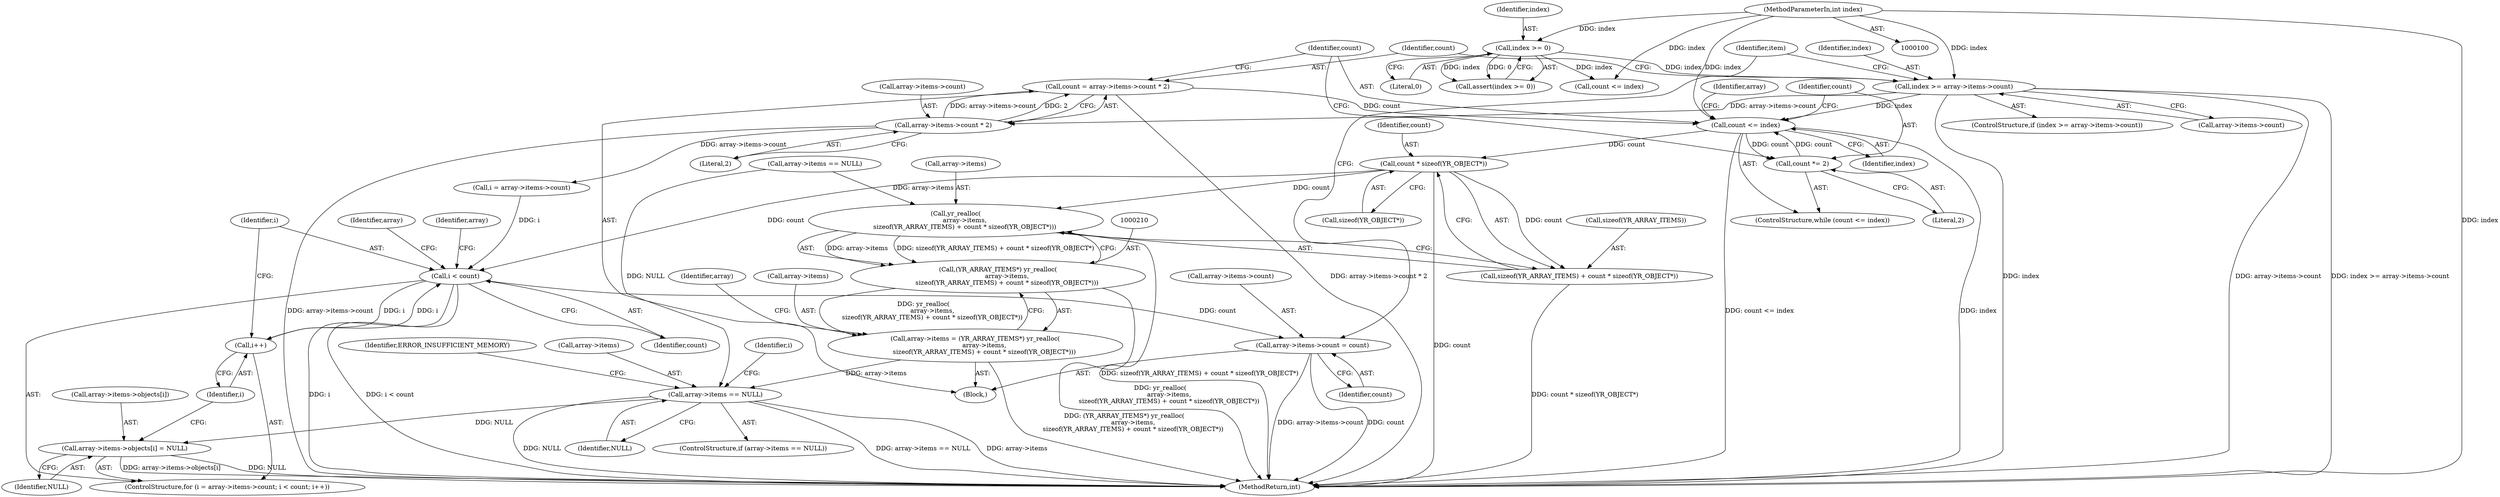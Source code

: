 digraph "0_yara_4a342f01e5439b9bb901aff1c6c23c536baeeb3f_0@API" {
"1000218" [label="(Call,count * sizeof(YR_OBJECT*))"];
"1000199" [label="(Call,count <= index)"];
"1000189" [label="(Call,count = array->items->count * 2)"];
"1000191" [label="(Call,array->items->count * 2)"];
"1000181" [label="(Call,index >= array->items->count)"];
"1000109" [label="(Call,index >= 0)"];
"1000103" [label="(MethodParameterIn,int index)"];
"1000202" [label="(Call,count *= 2)"];
"1000211" [label="(Call,yr_realloc(\n         array->items,\n         sizeof(YR_ARRAY_ITEMS) + count * sizeof(YR_OBJECT*)))"];
"1000209" [label="(Call,(YR_ARRAY_ITEMS*) yr_realloc(\n         array->items,\n         sizeof(YR_ARRAY_ITEMS) + count * sizeof(YR_OBJECT*)))"];
"1000205" [label="(Call,array->items = (YR_ARRAY_ITEMS*) yr_realloc(\n         array->items,\n         sizeof(YR_ARRAY_ITEMS) + count * sizeof(YR_OBJECT*)))"];
"1000223" [label="(Call,array->items == NULL)"];
"1000243" [label="(Call,array->items->objects[i] = NULL)"];
"1000215" [label="(Call,sizeof(YR_ARRAY_ITEMS) + count * sizeof(YR_OBJECT*))"];
"1000238" [label="(Call,i < count)"];
"1000241" [label="(Call,i++)"];
"1000252" [label="(Call,array->items->count = count)"];
"1000192" [label="(Call,array->items->count)"];
"1000198" [label="(ControlStructure,while (count <= index))"];
"1000183" [label="(Call,array->items->count)"];
"1000209" [label="(Call,(YR_ARRAY_ITEMS*) yr_realloc(\n         array->items,\n         sizeof(YR_ARRAY_ITEMS) + count * sizeof(YR_OBJECT*)))"];
"1000199" [label="(Call,count <= index)"];
"1000227" [label="(Identifier,NULL)"];
"1000212" [label="(Call,array->items)"];
"1000255" [label="(Identifier,array)"];
"1000190" [label="(Identifier,count)"];
"1000211" [label="(Call,yr_realloc(\n         array->items,\n         sizeof(YR_ARRAY_ITEMS) + count * sizeof(YR_OBJECT*)))"];
"1000200" [label="(Identifier,count)"];
"1000205" [label="(Call,array->items = (YR_ARRAY_ITEMS*) yr_realloc(\n         array->items,\n         sizeof(YR_ARRAY_ITEMS) + count * sizeof(YR_OBJECT*)))"];
"1000108" [label="(Call,assert(index >= 0))"];
"1000197" [label="(Literal,2)"];
"1000123" [label="(Call,array->items == NULL)"];
"1000182" [label="(Identifier,index)"];
"1000219" [label="(Identifier,count)"];
"1000238" [label="(Call,i < count)"];
"1000222" [label="(ControlStructure,if (array->items == NULL))"];
"1000181" [label="(Call,index >= array->items->count)"];
"1000240" [label="(Identifier,count)"];
"1000261" [label="(Identifier,item)"];
"1000188" [label="(Block,)"];
"1000216" [label="(Call,sizeof(YR_ARRAY_ITEMS))"];
"1000191" [label="(Call,array->items->count * 2)"];
"1000231" [label="(Call,i = array->items->count)"];
"1000251" [label="(Identifier,NULL)"];
"1000111" [label="(Literal,0)"];
"1000110" [label="(Identifier,index)"];
"1000241" [label="(Call,i++)"];
"1000242" [label="(Identifier,i)"];
"1000253" [label="(Call,array->items->count)"];
"1000202" [label="(Call,count *= 2)"];
"1000201" [label="(Identifier,index)"];
"1000239" [label="(Identifier,i)"];
"1000223" [label="(Call,array->items == NULL)"];
"1000252" [label="(Call,array->items->count = count)"];
"1000230" [label="(ControlStructure,for (i = array->items->count; i < count; i++))"];
"1000247" [label="(Identifier,array)"];
"1000189" [label="(Call,count = array->items->count * 2)"];
"1000133" [label="(Call,count <= index)"];
"1000206" [label="(Call,array->items)"];
"1000229" [label="(Identifier,ERROR_INSUFFICIENT_MEMORY)"];
"1000244" [label="(Call,array->items->objects[i])"];
"1000103" [label="(MethodParameterIn,int index)"];
"1000224" [label="(Call,array->items)"];
"1000258" [label="(Identifier,count)"];
"1000180" [label="(ControlStructure,if (index >= array->items->count))"];
"1000232" [label="(Identifier,i)"];
"1000220" [label="(Call,sizeof(YR_OBJECT*))"];
"1000275" [label="(MethodReturn,int)"];
"1000207" [label="(Identifier,array)"];
"1000109" [label="(Call,index >= 0)"];
"1000203" [label="(Identifier,count)"];
"1000204" [label="(Literal,2)"];
"1000215" [label="(Call,sizeof(YR_ARRAY_ITEMS) + count * sizeof(YR_OBJECT*))"];
"1000225" [label="(Identifier,array)"];
"1000243" [label="(Call,array->items->objects[i] = NULL)"];
"1000218" [label="(Call,count * sizeof(YR_OBJECT*))"];
"1000218" -> "1000215"  [label="AST: "];
"1000218" -> "1000220"  [label="CFG: "];
"1000219" -> "1000218"  [label="AST: "];
"1000220" -> "1000218"  [label="AST: "];
"1000215" -> "1000218"  [label="CFG: "];
"1000218" -> "1000275"  [label="DDG: count"];
"1000218" -> "1000211"  [label="DDG: count"];
"1000218" -> "1000215"  [label="DDG: count"];
"1000199" -> "1000218"  [label="DDG: count"];
"1000218" -> "1000238"  [label="DDG: count"];
"1000199" -> "1000198"  [label="AST: "];
"1000199" -> "1000201"  [label="CFG: "];
"1000200" -> "1000199"  [label="AST: "];
"1000201" -> "1000199"  [label="AST: "];
"1000203" -> "1000199"  [label="CFG: "];
"1000207" -> "1000199"  [label="CFG: "];
"1000199" -> "1000275"  [label="DDG: count <= index"];
"1000199" -> "1000275"  [label="DDG: index"];
"1000189" -> "1000199"  [label="DDG: count"];
"1000202" -> "1000199"  [label="DDG: count"];
"1000181" -> "1000199"  [label="DDG: index"];
"1000103" -> "1000199"  [label="DDG: index"];
"1000199" -> "1000202"  [label="DDG: count"];
"1000189" -> "1000188"  [label="AST: "];
"1000189" -> "1000191"  [label="CFG: "];
"1000190" -> "1000189"  [label="AST: "];
"1000191" -> "1000189"  [label="AST: "];
"1000200" -> "1000189"  [label="CFG: "];
"1000189" -> "1000275"  [label="DDG: array->items->count * 2"];
"1000191" -> "1000189"  [label="DDG: array->items->count"];
"1000191" -> "1000189"  [label="DDG: 2"];
"1000191" -> "1000197"  [label="CFG: "];
"1000192" -> "1000191"  [label="AST: "];
"1000197" -> "1000191"  [label="AST: "];
"1000191" -> "1000275"  [label="DDG: array->items->count"];
"1000181" -> "1000191"  [label="DDG: array->items->count"];
"1000191" -> "1000231"  [label="DDG: array->items->count"];
"1000181" -> "1000180"  [label="AST: "];
"1000181" -> "1000183"  [label="CFG: "];
"1000182" -> "1000181"  [label="AST: "];
"1000183" -> "1000181"  [label="AST: "];
"1000190" -> "1000181"  [label="CFG: "];
"1000261" -> "1000181"  [label="CFG: "];
"1000181" -> "1000275"  [label="DDG: index >= array->items->count"];
"1000181" -> "1000275"  [label="DDG: index"];
"1000181" -> "1000275"  [label="DDG: array->items->count"];
"1000109" -> "1000181"  [label="DDG: index"];
"1000103" -> "1000181"  [label="DDG: index"];
"1000109" -> "1000108"  [label="AST: "];
"1000109" -> "1000111"  [label="CFG: "];
"1000110" -> "1000109"  [label="AST: "];
"1000111" -> "1000109"  [label="AST: "];
"1000108" -> "1000109"  [label="CFG: "];
"1000109" -> "1000108"  [label="DDG: index"];
"1000109" -> "1000108"  [label="DDG: 0"];
"1000103" -> "1000109"  [label="DDG: index"];
"1000109" -> "1000133"  [label="DDG: index"];
"1000103" -> "1000100"  [label="AST: "];
"1000103" -> "1000275"  [label="DDG: index"];
"1000103" -> "1000133"  [label="DDG: index"];
"1000202" -> "1000198"  [label="AST: "];
"1000202" -> "1000204"  [label="CFG: "];
"1000203" -> "1000202"  [label="AST: "];
"1000204" -> "1000202"  [label="AST: "];
"1000200" -> "1000202"  [label="CFG: "];
"1000211" -> "1000209"  [label="AST: "];
"1000211" -> "1000215"  [label="CFG: "];
"1000212" -> "1000211"  [label="AST: "];
"1000215" -> "1000211"  [label="AST: "];
"1000209" -> "1000211"  [label="CFG: "];
"1000211" -> "1000275"  [label="DDG: sizeof(YR_ARRAY_ITEMS) + count * sizeof(YR_OBJECT*)"];
"1000211" -> "1000209"  [label="DDG: array->items"];
"1000211" -> "1000209"  [label="DDG: sizeof(YR_ARRAY_ITEMS) + count * sizeof(YR_OBJECT*)"];
"1000123" -> "1000211"  [label="DDG: array->items"];
"1000209" -> "1000205"  [label="AST: "];
"1000210" -> "1000209"  [label="AST: "];
"1000205" -> "1000209"  [label="CFG: "];
"1000209" -> "1000275"  [label="DDG: yr_realloc(\n         array->items,\n         sizeof(YR_ARRAY_ITEMS) + count * sizeof(YR_OBJECT*))"];
"1000209" -> "1000205"  [label="DDG: yr_realloc(\n         array->items,\n         sizeof(YR_ARRAY_ITEMS) + count * sizeof(YR_OBJECT*))"];
"1000205" -> "1000188"  [label="AST: "];
"1000206" -> "1000205"  [label="AST: "];
"1000225" -> "1000205"  [label="CFG: "];
"1000205" -> "1000275"  [label="DDG: (YR_ARRAY_ITEMS*) yr_realloc(\n         array->items,\n         sizeof(YR_ARRAY_ITEMS) + count * sizeof(YR_OBJECT*))"];
"1000205" -> "1000223"  [label="DDG: array->items"];
"1000223" -> "1000222"  [label="AST: "];
"1000223" -> "1000227"  [label="CFG: "];
"1000224" -> "1000223"  [label="AST: "];
"1000227" -> "1000223"  [label="AST: "];
"1000229" -> "1000223"  [label="CFG: "];
"1000232" -> "1000223"  [label="CFG: "];
"1000223" -> "1000275"  [label="DDG: NULL"];
"1000223" -> "1000275"  [label="DDG: array->items == NULL"];
"1000223" -> "1000275"  [label="DDG: array->items"];
"1000123" -> "1000223"  [label="DDG: NULL"];
"1000223" -> "1000243"  [label="DDG: NULL"];
"1000243" -> "1000230"  [label="AST: "];
"1000243" -> "1000251"  [label="CFG: "];
"1000244" -> "1000243"  [label="AST: "];
"1000251" -> "1000243"  [label="AST: "];
"1000242" -> "1000243"  [label="CFG: "];
"1000243" -> "1000275"  [label="DDG: NULL"];
"1000243" -> "1000275"  [label="DDG: array->items->objects[i]"];
"1000216" -> "1000215"  [label="AST: "];
"1000215" -> "1000275"  [label="DDG: count * sizeof(YR_OBJECT*)"];
"1000238" -> "1000230"  [label="AST: "];
"1000238" -> "1000240"  [label="CFG: "];
"1000239" -> "1000238"  [label="AST: "];
"1000240" -> "1000238"  [label="AST: "];
"1000247" -> "1000238"  [label="CFG: "];
"1000255" -> "1000238"  [label="CFG: "];
"1000238" -> "1000275"  [label="DDG: i"];
"1000238" -> "1000275"  [label="DDG: i < count"];
"1000231" -> "1000238"  [label="DDG: i"];
"1000241" -> "1000238"  [label="DDG: i"];
"1000238" -> "1000241"  [label="DDG: i"];
"1000238" -> "1000252"  [label="DDG: count"];
"1000241" -> "1000230"  [label="AST: "];
"1000241" -> "1000242"  [label="CFG: "];
"1000242" -> "1000241"  [label="AST: "];
"1000239" -> "1000241"  [label="CFG: "];
"1000252" -> "1000188"  [label="AST: "];
"1000252" -> "1000258"  [label="CFG: "];
"1000253" -> "1000252"  [label="AST: "];
"1000258" -> "1000252"  [label="AST: "];
"1000261" -> "1000252"  [label="CFG: "];
"1000252" -> "1000275"  [label="DDG: array->items->count"];
"1000252" -> "1000275"  [label="DDG: count"];
}

